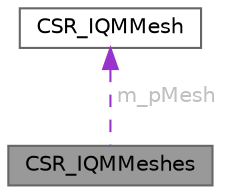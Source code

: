 digraph "CSR_IQMMeshes"
{
 // LATEX_PDF_SIZE
  bgcolor="transparent";
  edge [fontname=Helvetica,fontsize=10,labelfontname=Helvetica,labelfontsize=10];
  node [fontname=Helvetica,fontsize=10,shape=box,height=0.2,width=0.4];
  Node1 [id="Node000001",label="CSR_IQMMeshes",height=0.2,width=0.4,color="gray40", fillcolor="grey60", style="filled", fontcolor="black",tooltip=" "];
  Node2 -> Node1 [id="edge1_Node000001_Node000002",dir="back",color="darkorchid3",style="dashed",tooltip=" ",label=" m_pMesh",fontcolor="grey" ];
  Node2 [id="Node000002",label="CSR_IQMMesh",height=0.2,width=0.4,color="gray40", fillcolor="white", style="filled",URL="$struct_c_s_r___i_q_m_mesh.html",tooltip=" "];
}
